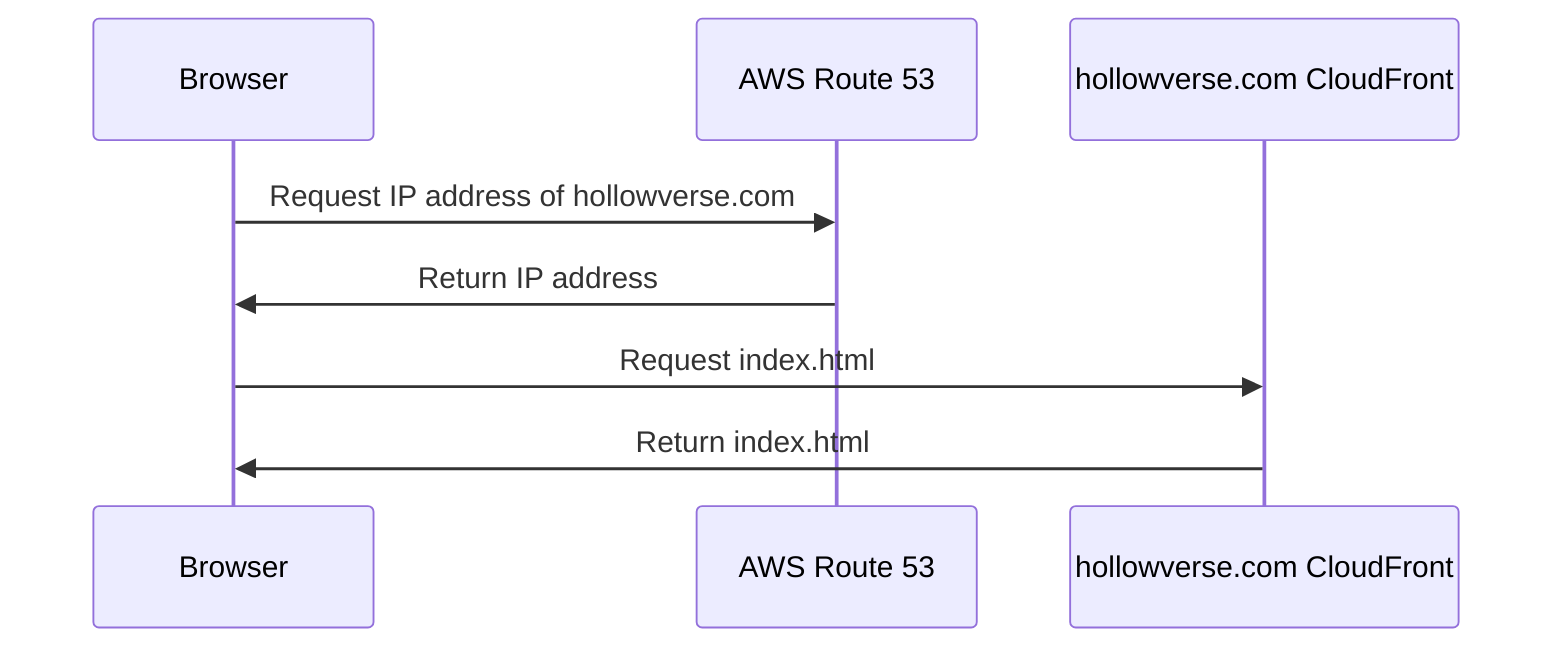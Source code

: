 sequenceDiagram
  participant browser as Browser
  participant route53 as AWS Route 53
  participant hcf as hollowverse.com CloudFront

  browser ->> route53: Request IP address of hollowverse.com
  route53 ->> browser: Return IP address
  browser ->> hcf: Request index.html
  hcf ->> browser: Return index.html